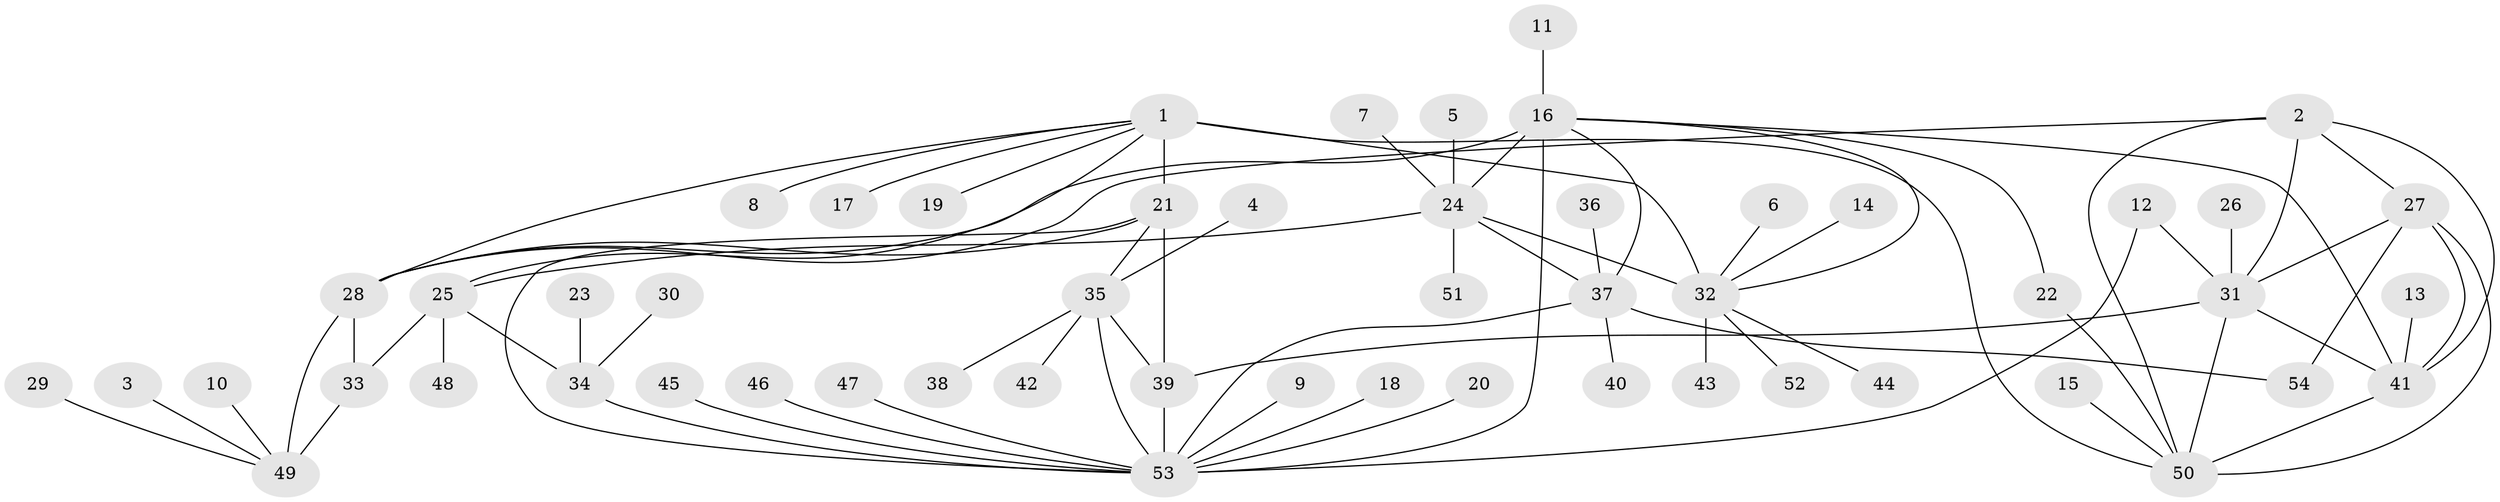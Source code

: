 // original degree distribution, {7: 0.046296296296296294, 6: 0.046296296296296294, 4: 0.046296296296296294, 12: 0.009259259259259259, 8: 0.037037037037037035, 5: 0.018518518518518517, 9: 0.037037037037037035, 15: 0.009259259259259259, 10: 0.009259259259259259, 2: 0.14814814814814814, 1: 0.5648148148148148, 3: 0.027777777777777776}
// Generated by graph-tools (version 1.1) at 2025/26/03/09/25 03:26:34]
// undirected, 54 vertices, 78 edges
graph export_dot {
graph [start="1"]
  node [color=gray90,style=filled];
  1;
  2;
  3;
  4;
  5;
  6;
  7;
  8;
  9;
  10;
  11;
  12;
  13;
  14;
  15;
  16;
  17;
  18;
  19;
  20;
  21;
  22;
  23;
  24;
  25;
  26;
  27;
  28;
  29;
  30;
  31;
  32;
  33;
  34;
  35;
  36;
  37;
  38;
  39;
  40;
  41;
  42;
  43;
  44;
  45;
  46;
  47;
  48;
  49;
  50;
  51;
  52;
  53;
  54;
  1 -- 8 [weight=1.0];
  1 -- 17 [weight=1.0];
  1 -- 19 [weight=1.0];
  1 -- 21 [weight=1.0];
  1 -- 25 [weight=1.0];
  1 -- 28 [weight=1.0];
  1 -- 32 [weight=4.0];
  1 -- 50 [weight=1.0];
  2 -- 27 [weight=1.0];
  2 -- 28 [weight=1.0];
  2 -- 31 [weight=1.0];
  2 -- 41 [weight=1.0];
  2 -- 50 [weight=1.0];
  3 -- 49 [weight=1.0];
  4 -- 35 [weight=1.0];
  5 -- 24 [weight=1.0];
  6 -- 32 [weight=1.0];
  7 -- 24 [weight=1.0];
  9 -- 53 [weight=1.0];
  10 -- 49 [weight=1.0];
  11 -- 16 [weight=1.0];
  12 -- 31 [weight=1.0];
  12 -- 53 [weight=1.0];
  13 -- 41 [weight=1.0];
  14 -- 32 [weight=1.0];
  15 -- 50 [weight=1.0];
  16 -- 22 [weight=1.0];
  16 -- 24 [weight=4.0];
  16 -- 28 [weight=1.0];
  16 -- 32 [weight=1.0];
  16 -- 37 [weight=2.0];
  16 -- 41 [weight=1.0];
  16 -- 53 [weight=1.0];
  18 -- 53 [weight=1.0];
  20 -- 53 [weight=1.0];
  21 -- 28 [weight=1.0];
  21 -- 35 [weight=1.0];
  21 -- 39 [weight=2.0];
  21 -- 53 [weight=1.0];
  22 -- 50 [weight=1.0];
  23 -- 34 [weight=1.0];
  24 -- 25 [weight=1.0];
  24 -- 32 [weight=1.0];
  24 -- 37 [weight=2.0];
  24 -- 51 [weight=1.0];
  25 -- 33 [weight=1.0];
  25 -- 34 [weight=1.0];
  25 -- 48 [weight=1.0];
  26 -- 31 [weight=1.0];
  27 -- 31 [weight=1.0];
  27 -- 41 [weight=1.0];
  27 -- 50 [weight=1.0];
  27 -- 54 [weight=1.0];
  28 -- 33 [weight=2.0];
  28 -- 49 [weight=4.0];
  29 -- 49 [weight=1.0];
  30 -- 34 [weight=1.0];
  31 -- 39 [weight=1.0];
  31 -- 41 [weight=1.0];
  31 -- 50 [weight=1.0];
  32 -- 43 [weight=1.0];
  32 -- 44 [weight=1.0];
  32 -- 52 [weight=1.0];
  33 -- 49 [weight=2.0];
  34 -- 53 [weight=1.0];
  35 -- 38 [weight=1.0];
  35 -- 39 [weight=2.0];
  35 -- 42 [weight=1.0];
  35 -- 53 [weight=1.0];
  36 -- 37 [weight=1.0];
  37 -- 40 [weight=1.0];
  37 -- 53 [weight=1.0];
  37 -- 54 [weight=1.0];
  39 -- 53 [weight=2.0];
  41 -- 50 [weight=1.0];
  45 -- 53 [weight=1.0];
  46 -- 53 [weight=1.0];
  47 -- 53 [weight=1.0];
}
